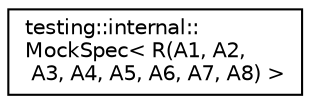 digraph "クラス階層図"
{
  edge [fontname="Helvetica",fontsize="10",labelfontname="Helvetica",labelfontsize="10"];
  node [fontname="Helvetica",fontsize="10",shape=record];
  rankdir="LR";
  Node0 [label="testing::internal::\lMockSpec\< R(A1, A2,\l A3, A4, A5, A6, A7, A8) \>",height=0.2,width=0.4,color="black", fillcolor="white", style="filled",URL="$d8/dfd/classtesting_1_1internal_1_1_mock_spec.html"];
}
